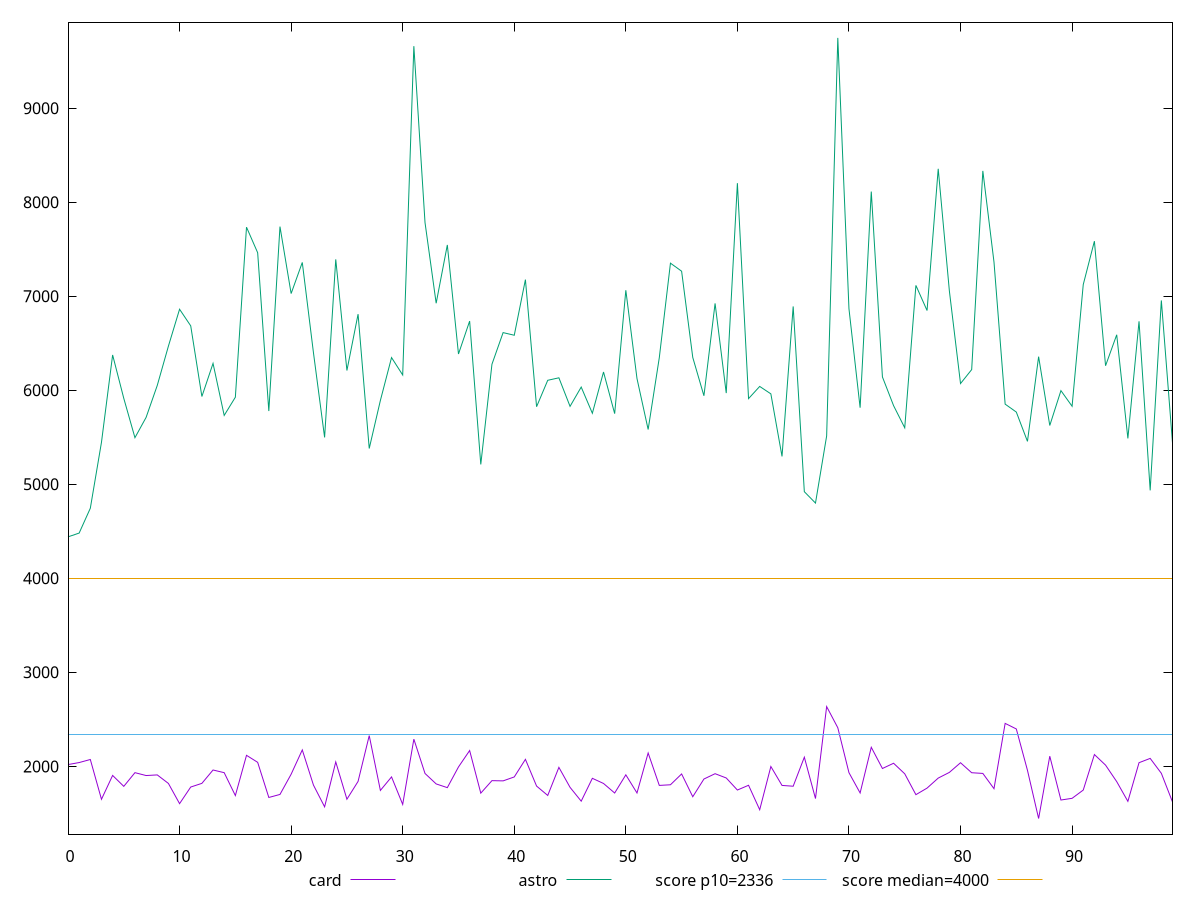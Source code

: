 reset

$card <<EOF
0 2019.163
1 2040.7504999999999
2 2073.2435
3 1649.9940000000001
4 1903.7160000000003
5 1787.58
6 1933.2420000000002
7 1902.5399999999995
8 1909.3324999999998
9 1818.53
10 1603.596
11 1780.2930000000001
12 1819.3574999999998
13 1961.4850000000001
14 1933.1059999999998
15 1689.484
16 2117.684
17 2043.0460000000003
18 1669.3490000000002
19 1701.486
20 1916.5225
21 2175.0699999999997
22 1801.2710000000002
23 1569.7199999999998
24 2047.3300000000002
25 1650.6479999999997
26 1840.27
27 2327.376
28 1744.3740000000003
29 1887.8019999999997
30 1595.5299999999997
31 2289.6224999999995
32 1924.6180000000002
33 1813.389
34 1773.8849999999998
35 1993.8555000000001
36 2168.5
37 1715.4015000000002
38 1848.248
39 1845.834
40 1887.6419999999998
41 2074.8424999999997
42 1790.6040000000003
43 1690.779
44 1989.54
45 1777.0279999999998
46 1629.9629999999997
47 1873.074
48 1818.2600000000004
49 1716.6740000000002
50 1910.1039999999996
51 1717.2209999999998
52 2142.3775
53 1797.61
54 1804.3885
55 1919.391
56 1677.258
57 1865.4589999999998
58 1922.1440000000002
59 1876.6799999999998
60 1748.3280000000002
61 1799.0579999999998
62 1538.8600000000001
63 1998.6535
64 1797.422
65 1788.9669000000001
66 2097.8639999999996
67 1657.817
68 2636.062
69 2410.8824999999997
70 1933.1309999999999
71 1717.23
72 2203.17
73 1977.366
74 2033.2635
75 1921.0750000000003
76 1699.1130000000003
77 1768.8519999999999
78 1875.4660000000003
79 1936.0639999999999
80 2038.7575000000002
81 1932.4829999999997
82 1925.12
83 1762.7560000000003
84 2457.335
85 2398.0975
86 1958.0749999999998
87 1445.3890000000001
88 2108.4185
89 1642.2400000000002
90 1660.2569999999996
91 1748.079
92 2125.9725
93 2013.2769999999998
94 1837.8999999999996
95 1627.9919999999997
96 2039.1670000000001
97 2084.9455
98 1926.378
99 1621.605
EOF

$astro <<EOF
0 4441.460999999999
1 4481.867
2 4745.769
3 5447.3279999999995
4 6376.438000000002
5 5914.503
6 5496.386999999999
7 5712.202999999999
8 6051.870000000001
9 6470.272000000001
10 6862.7249999999985
11 6685.846999999999
12 5934.429999999999
13 6286.720000000001
14 5733.194999999998
15 5926.954999999997
16 7735.707999999999
17 7463.755000000003
18 5780.079999999997
19 7741.718
20 7029.409
21 7360.714999999999
22 6400.8465
23 5499.151
24 7393.137000000002
25 6211.118
26 6810.4
27 5381.483
28 5892.303000000002
29 6348.616999999999
30 6163.205000000002
31 9660.910000000003
32 7785.0610000000015
33 6926.579499999998
34 7546.660000000002
35 6386.571
36 6736.668000000001
37 5212.133000000001
38 6277.477
39 6614.2000000000035
40 6586.051999999999
41 7177.735
42 5825.848999999998
43 6106.84
44 6133.314000000002
45 5829.606000000001
46 6034.862999999999
47 5756.090000000001
48 6195.254000000001
49 5752.167
50 7064.8009999999995
51 6125.777000000002
52 5583.535999999998
53 6347.694999999999
54 7352.845
55 7267.097500000002
56 6349.974999999999
57 5942.102000000001
58 6924.759999999998
59 5970.763999999999
60 8203.612000000003
61 5912.072000000001
62 6041.633
63 5962.528000000001
64 5296.991000000002
65 6892.845500000001
66 4921.652
67 4800.920999999999
68 5515.093
69 9748.921000000004
70 6868.728000000003
71 5815.165000000001
72 8114.712999999996
73 6142.609999999999
74 5837.097
75 5601.605
76 7116.462000000002
77 6849.032000000001
78 8356.483
79 7057.937000000001
80 6072.192999999998
81 6220.810000000001
82 8334.385999999997
83 7364.628999999998
84 5853.351000000002
85 5768.836000000001
86 5457.362999999999
87 6358.511999999999
88 5626.049999999999
89 5997
90 5830.698
91 7124.889
92 7586.896999999997
93 6261.7260000000015
94 6591.124000000002
95 5488.521
96 6734.19
97 4936.035
98 6956.5965000000015
99 5440.763000000001
EOF

set key outside below
set xrange [0:99]
set yrange [1279.31836:9914.991640000004]
set trange [1279.31836:9914.991640000004]
set terminal svg size 640, 520 enhanced background rgb 'white'
set output "reports/report_00028_2021-02-24T12-49-42.674Z/first-meaningful-paint/comparison/line/2_vs_3.svg"

plot $card title "card" with line, \
     $astro title "astro" with line, \
     2336 title "score p10=2336", \
     4000 title "score median=4000"

reset

